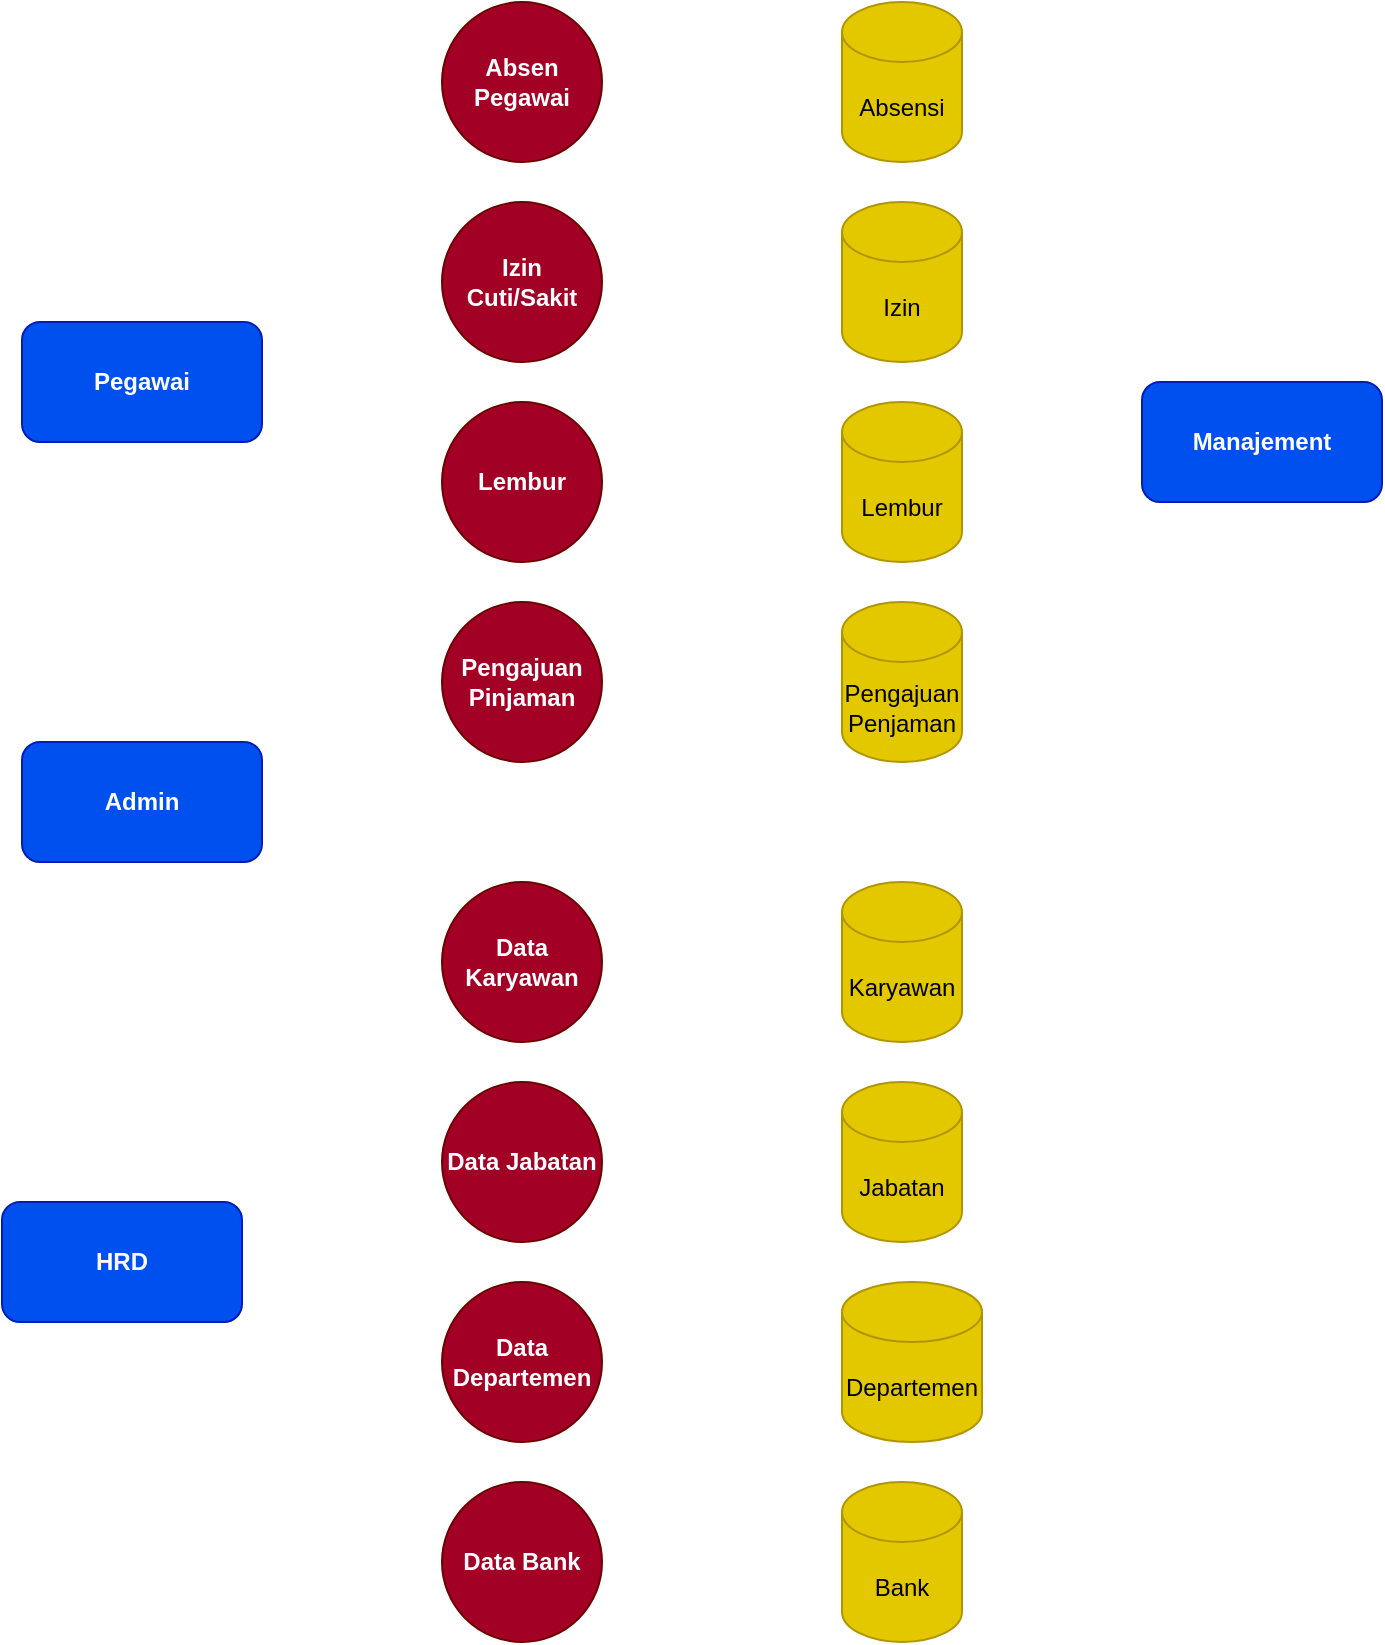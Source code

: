 <mxfile>
    <diagram id="gKNxV423LQNcO-nSX9iz" name="Page-1">
        <mxGraphModel dx="711" dy="713" grid="1" gridSize="10" guides="1" tooltips="1" connect="1" arrows="1" fold="1" page="1" pageScale="1" pageWidth="850" pageHeight="1100" math="0" shadow="0">
            <root>
                <mxCell id="0"/>
                <mxCell id="1" parent="0"/>
                <mxCell id="2" value="Pegawai" style="rounded=1;whiteSpace=wrap;html=1;fillColor=#0050ef;fontColor=#ffffff;strokeColor=#001DBC;fontStyle=1" vertex="1" parent="1">
                    <mxGeometry x="30" y="200" width="120" height="60" as="geometry"/>
                </mxCell>
                <mxCell id="3" value="HRD" style="rounded=1;whiteSpace=wrap;html=1;fillColor=#0050ef;fontColor=#ffffff;strokeColor=#001DBC;fontStyle=1" vertex="1" parent="1">
                    <mxGeometry x="20" y="640" width="120" height="60" as="geometry"/>
                </mxCell>
                <mxCell id="4" value="Manajement" style="rounded=1;whiteSpace=wrap;html=1;fillColor=#0050ef;fontColor=#ffffff;strokeColor=#001DBC;fontStyle=1" vertex="1" parent="1">
                    <mxGeometry x="590" y="230" width="120" height="60" as="geometry"/>
                </mxCell>
                <mxCell id="5" value="Absen Pegawai" style="ellipse;whiteSpace=wrap;html=1;aspect=fixed;fillColor=#a20025;fontColor=#ffffff;strokeColor=#6F0000;fontStyle=1" vertex="1" parent="1">
                    <mxGeometry x="240" y="40" width="80" height="80" as="geometry"/>
                </mxCell>
                <mxCell id="6" value="Data Karyawan" style="ellipse;whiteSpace=wrap;html=1;aspect=fixed;fillColor=#a20025;fontColor=#ffffff;strokeColor=#6F0000;fontStyle=1" vertex="1" parent="1">
                    <mxGeometry x="240" y="480" width="80" height="80" as="geometry"/>
                </mxCell>
                <mxCell id="7" value="Karyawan" style="shape=cylinder3;whiteSpace=wrap;html=1;boundedLbl=1;backgroundOutline=1;size=15;fillColor=#e3c800;fontColor=#000000;strokeColor=#B09500;" vertex="1" parent="1">
                    <mxGeometry x="440" y="480" width="60" height="80" as="geometry"/>
                </mxCell>
                <mxCell id="8" value="Absensi" style="shape=cylinder3;whiteSpace=wrap;html=1;boundedLbl=1;backgroundOutline=1;size=15;fillColor=#e3c800;fontColor=#000000;strokeColor=#B09500;" vertex="1" parent="1">
                    <mxGeometry x="440" y="40" width="60" height="80" as="geometry"/>
                </mxCell>
                <mxCell id="9" value="Izin Cuti/Sakit" style="ellipse;whiteSpace=wrap;html=1;aspect=fixed;fillColor=#a20025;fontColor=#ffffff;strokeColor=#6F0000;fontStyle=1" vertex="1" parent="1">
                    <mxGeometry x="240" y="140" width="80" height="80" as="geometry"/>
                </mxCell>
                <mxCell id="10" value="Izin" style="shape=cylinder3;whiteSpace=wrap;html=1;boundedLbl=1;backgroundOutline=1;size=15;fillColor=#e3c800;fontColor=#000000;strokeColor=#B09500;" vertex="1" parent="1">
                    <mxGeometry x="440" y="140" width="60" height="80" as="geometry"/>
                </mxCell>
                <mxCell id="11" value="Lembur" style="ellipse;whiteSpace=wrap;html=1;aspect=fixed;fillColor=#a20025;fontColor=#ffffff;strokeColor=#6F0000;fontStyle=1" vertex="1" parent="1">
                    <mxGeometry x="240" y="240" width="80" height="80" as="geometry"/>
                </mxCell>
                <mxCell id="12" value="Lembur" style="shape=cylinder3;whiteSpace=wrap;html=1;boundedLbl=1;backgroundOutline=1;size=15;fillColor=#e3c800;fontColor=#000000;strokeColor=#B09500;" vertex="1" parent="1">
                    <mxGeometry x="440" y="240" width="60" height="80" as="geometry"/>
                </mxCell>
                <mxCell id="13" value="Data Jabatan" style="ellipse;whiteSpace=wrap;html=1;aspect=fixed;fillColor=#a20025;fontColor=#ffffff;strokeColor=#6F0000;fontStyle=1" vertex="1" parent="1">
                    <mxGeometry x="240" y="580" width="80" height="80" as="geometry"/>
                </mxCell>
                <mxCell id="14" value="Data Departemen" style="ellipse;whiteSpace=wrap;html=1;aspect=fixed;fillColor=#a20025;fontColor=#ffffff;strokeColor=#6F0000;fontStyle=1" vertex="1" parent="1">
                    <mxGeometry x="240" y="680" width="80" height="80" as="geometry"/>
                </mxCell>
                <mxCell id="15" value="Data Bank" style="ellipse;whiteSpace=wrap;html=1;aspect=fixed;fillColor=#a20025;fontColor=#ffffff;strokeColor=#6F0000;fontStyle=1" vertex="1" parent="1">
                    <mxGeometry x="240" y="780" width="80" height="80" as="geometry"/>
                </mxCell>
                <mxCell id="16" value="Pengajuan Pinjaman" style="ellipse;whiteSpace=wrap;html=1;aspect=fixed;fillColor=#a20025;fontColor=#ffffff;strokeColor=#6F0000;fontStyle=1" vertex="1" parent="1">
                    <mxGeometry x="240" y="340" width="80" height="80" as="geometry"/>
                </mxCell>
                <mxCell id="17" value="Pengajuan Penjaman" style="shape=cylinder3;whiteSpace=wrap;html=1;boundedLbl=1;backgroundOutline=1;size=15;fillColor=#e3c800;fontColor=#000000;strokeColor=#B09500;" vertex="1" parent="1">
                    <mxGeometry x="440" y="340" width="60" height="80" as="geometry"/>
                </mxCell>
                <mxCell id="18" value="Jabatan" style="shape=cylinder3;whiteSpace=wrap;html=1;boundedLbl=1;backgroundOutline=1;size=15;fillColor=#e3c800;fontColor=#000000;strokeColor=#B09500;" vertex="1" parent="1">
                    <mxGeometry x="440" y="580" width="60" height="80" as="geometry"/>
                </mxCell>
                <mxCell id="19" value="Departemen" style="shape=cylinder3;whiteSpace=wrap;html=1;boundedLbl=1;backgroundOutline=1;size=15;fillColor=#e3c800;fontColor=#000000;strokeColor=#B09500;" vertex="1" parent="1">
                    <mxGeometry x="440" y="680" width="70" height="80" as="geometry"/>
                </mxCell>
                <mxCell id="20" value="Bank" style="shape=cylinder3;whiteSpace=wrap;html=1;boundedLbl=1;backgroundOutline=1;size=15;fillColor=#e3c800;fontColor=#000000;strokeColor=#B09500;" vertex="1" parent="1">
                    <mxGeometry x="440" y="780" width="60" height="80" as="geometry"/>
                </mxCell>
                <mxCell id="21" value="Admin" style="rounded=1;whiteSpace=wrap;html=1;fillColor=#0050ef;fontColor=#ffffff;strokeColor=#001DBC;fontStyle=1" vertex="1" parent="1">
                    <mxGeometry x="30" y="410" width="120" height="60" as="geometry"/>
                </mxCell>
            </root>
        </mxGraphModel>
    </diagram>
</mxfile>